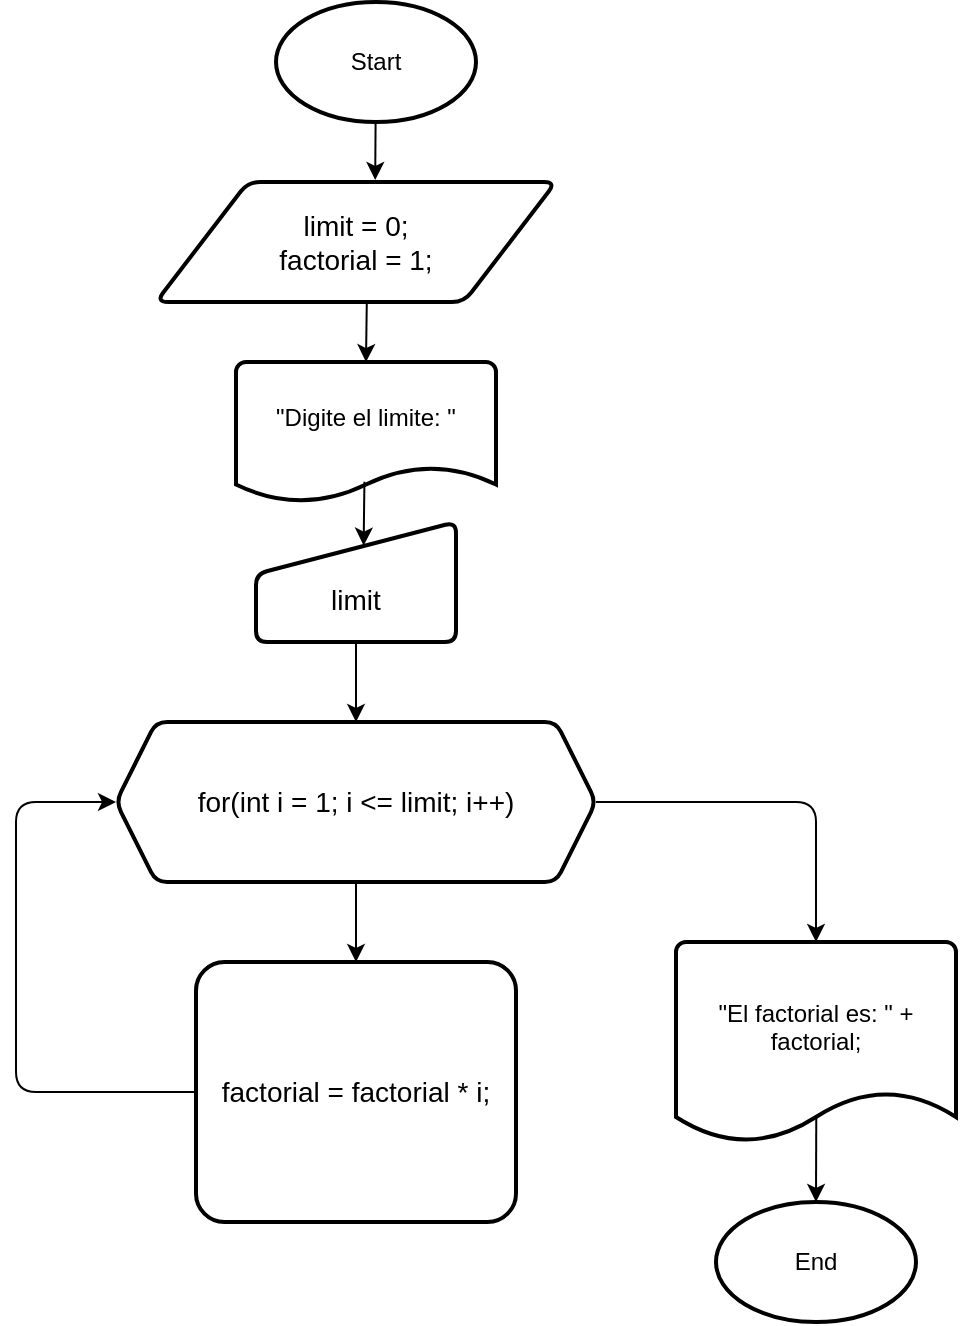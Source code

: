 <mxfile>
    <diagram id="lNHstIZkIwSnykczUFia" name="Page-1">
        <mxGraphModel dx="928" dy="733" grid="1" gridSize="10" guides="1" tooltips="1" connect="1" arrows="1" fold="1" page="1" pageScale="1" pageWidth="850" pageHeight="1100" math="0" shadow="0">
            <root>
                <mxCell id="0"/>
                <mxCell id="1" parent="0"/>
                <mxCell id="2" value="Start" style="strokeWidth=2;html=1;shape=mxgraph.flowchart.start_1;whiteSpace=wrap;" vertex="1" parent="1">
                    <mxGeometry x="310" y="40" width="100" height="60" as="geometry"/>
                </mxCell>
                <mxCell id="3" value="limit = 0;&lt;div&gt;factorial = 1;&lt;/div&gt;" style="shape=parallelogram;html=1;strokeWidth=2;perimeter=parallelogramPerimeter;whiteSpace=wrap;rounded=1;arcSize=12;size=0.23;fontSize=14;" vertex="1" parent="1">
                    <mxGeometry x="250" y="130" width="200" height="60" as="geometry"/>
                </mxCell>
                <mxCell id="4" style="edgeStyle=none;html=1;entryX=0.548;entryY=-0.017;entryDx=0;entryDy=0;entryPerimeter=0;" edge="1" parent="1" source="2" target="3">
                    <mxGeometry relative="1" as="geometry"/>
                </mxCell>
                <mxCell id="5" value="&quot;Digite el limite: &quot;&lt;div&gt;&lt;br&gt;&lt;/div&gt;" style="strokeWidth=2;html=1;shape=mxgraph.flowchart.document2;whiteSpace=wrap;size=0.25;" vertex="1" parent="1">
                    <mxGeometry x="290" y="220" width="130" height="70" as="geometry"/>
                </mxCell>
                <mxCell id="7" value="" style="edgeStyle=none;orthogonalLoop=1;jettySize=auto;html=1;exitX=0.527;exitY=0.995;exitDx=0;exitDy=0;exitPerimeter=0;entryX=0.5;entryY=0;entryDx=0;entryDy=0;entryPerimeter=0;" edge="1" parent="1" source="3" target="5">
                    <mxGeometry width="100" relative="1" as="geometry">
                        <mxPoint x="340" y="210" as="sourcePoint"/>
                        <mxPoint x="356" y="240" as="targetPoint"/>
                        <Array as="points"/>
                    </mxGeometry>
                </mxCell>
                <mxCell id="13" value="" style="edgeStyle=none;html=1;" edge="1" parent="1" source="9" target="12">
                    <mxGeometry relative="1" as="geometry"/>
                </mxCell>
                <mxCell id="9" value="&lt;div&gt;&lt;br&gt;&lt;/div&gt;&lt;div&gt;limit&lt;/div&gt;" style="html=1;strokeWidth=2;shape=manualInput;whiteSpace=wrap;rounded=1;size=26;arcSize=11;fontSize=14;" vertex="1" parent="1">
                    <mxGeometry x="300" y="300" width="100" height="60" as="geometry"/>
                </mxCell>
                <mxCell id="10" style="edgeStyle=none;html=1;entryX=0.538;entryY=0.197;entryDx=0;entryDy=0;entryPerimeter=0;exitX=0.494;exitY=0.855;exitDx=0;exitDy=0;exitPerimeter=0;" edge="1" parent="1" source="5" target="9">
                    <mxGeometry relative="1" as="geometry"/>
                </mxCell>
                <mxCell id="16" value="" style="edgeStyle=none;html=1;" edge="1" parent="1" source="12" target="15">
                    <mxGeometry relative="1" as="geometry"/>
                </mxCell>
                <mxCell id="18" style="edgeStyle=none;html=1;exitX=1;exitY=0.5;exitDx=0;exitDy=0;entryX=0.5;entryY=0;entryDx=0;entryDy=0;entryPerimeter=0;" edge="1" parent="1" source="12" target="20">
                    <mxGeometry relative="1" as="geometry">
                        <mxPoint x="630" y="500" as="targetPoint"/>
                        <Array as="points">
                            <mxPoint x="580" y="440"/>
                        </Array>
                    </mxGeometry>
                </mxCell>
                <mxCell id="12" value="for(int i = 1; i &amp;lt;= limit; i++)" style="whiteSpace=wrap;html=1;fontSize=14;strokeWidth=2;rounded=1;arcSize=11;shape=hexagon;perimeter=hexagonPerimeter2;fixedSize=1;" vertex="1" parent="1">
                    <mxGeometry x="230" y="400" width="240" height="80" as="geometry"/>
                </mxCell>
                <mxCell id="17" style="edgeStyle=none;html=1;entryX=0;entryY=0.5;entryDx=0;entryDy=0;exitX=0;exitY=0.5;exitDx=0;exitDy=0;" edge="1" parent="1" source="15" target="12">
                    <mxGeometry relative="1" as="geometry">
                        <Array as="points">
                            <mxPoint x="180" y="585"/>
                            <mxPoint x="180" y="440"/>
                        </Array>
                    </mxGeometry>
                </mxCell>
                <mxCell id="15" value="factorial = factorial * i;" style="whiteSpace=wrap;html=1;fontSize=14;strokeWidth=2;rounded=1;arcSize=11;fontStyle=0" vertex="1" parent="1">
                    <mxGeometry x="270" y="520" width="160" height="130" as="geometry"/>
                </mxCell>
                <mxCell id="20" value="&quot;El factorial es: &quot; + factorial;&lt;div&gt;&lt;br&gt;&lt;/div&gt;" style="strokeWidth=2;html=1;shape=mxgraph.flowchart.document2;whiteSpace=wrap;size=0.25;" vertex="1" parent="1">
                    <mxGeometry x="510" y="510" width="140" height="100" as="geometry"/>
                </mxCell>
                <mxCell id="21" value="End" style="strokeWidth=2;html=1;shape=mxgraph.flowchart.start_1;whiteSpace=wrap;" vertex="1" parent="1">
                    <mxGeometry x="530" y="640" width="100" height="60" as="geometry"/>
                </mxCell>
                <mxCell id="22" style="edgeStyle=none;html=1;entryX=0.5;entryY=0;entryDx=0;entryDy=0;entryPerimeter=0;exitX=0.501;exitY=0.875;exitDx=0;exitDy=0;exitPerimeter=0;" edge="1" parent="1" source="20" target="21">
                    <mxGeometry relative="1" as="geometry"/>
                </mxCell>
            </root>
        </mxGraphModel>
    </diagram>
</mxfile>